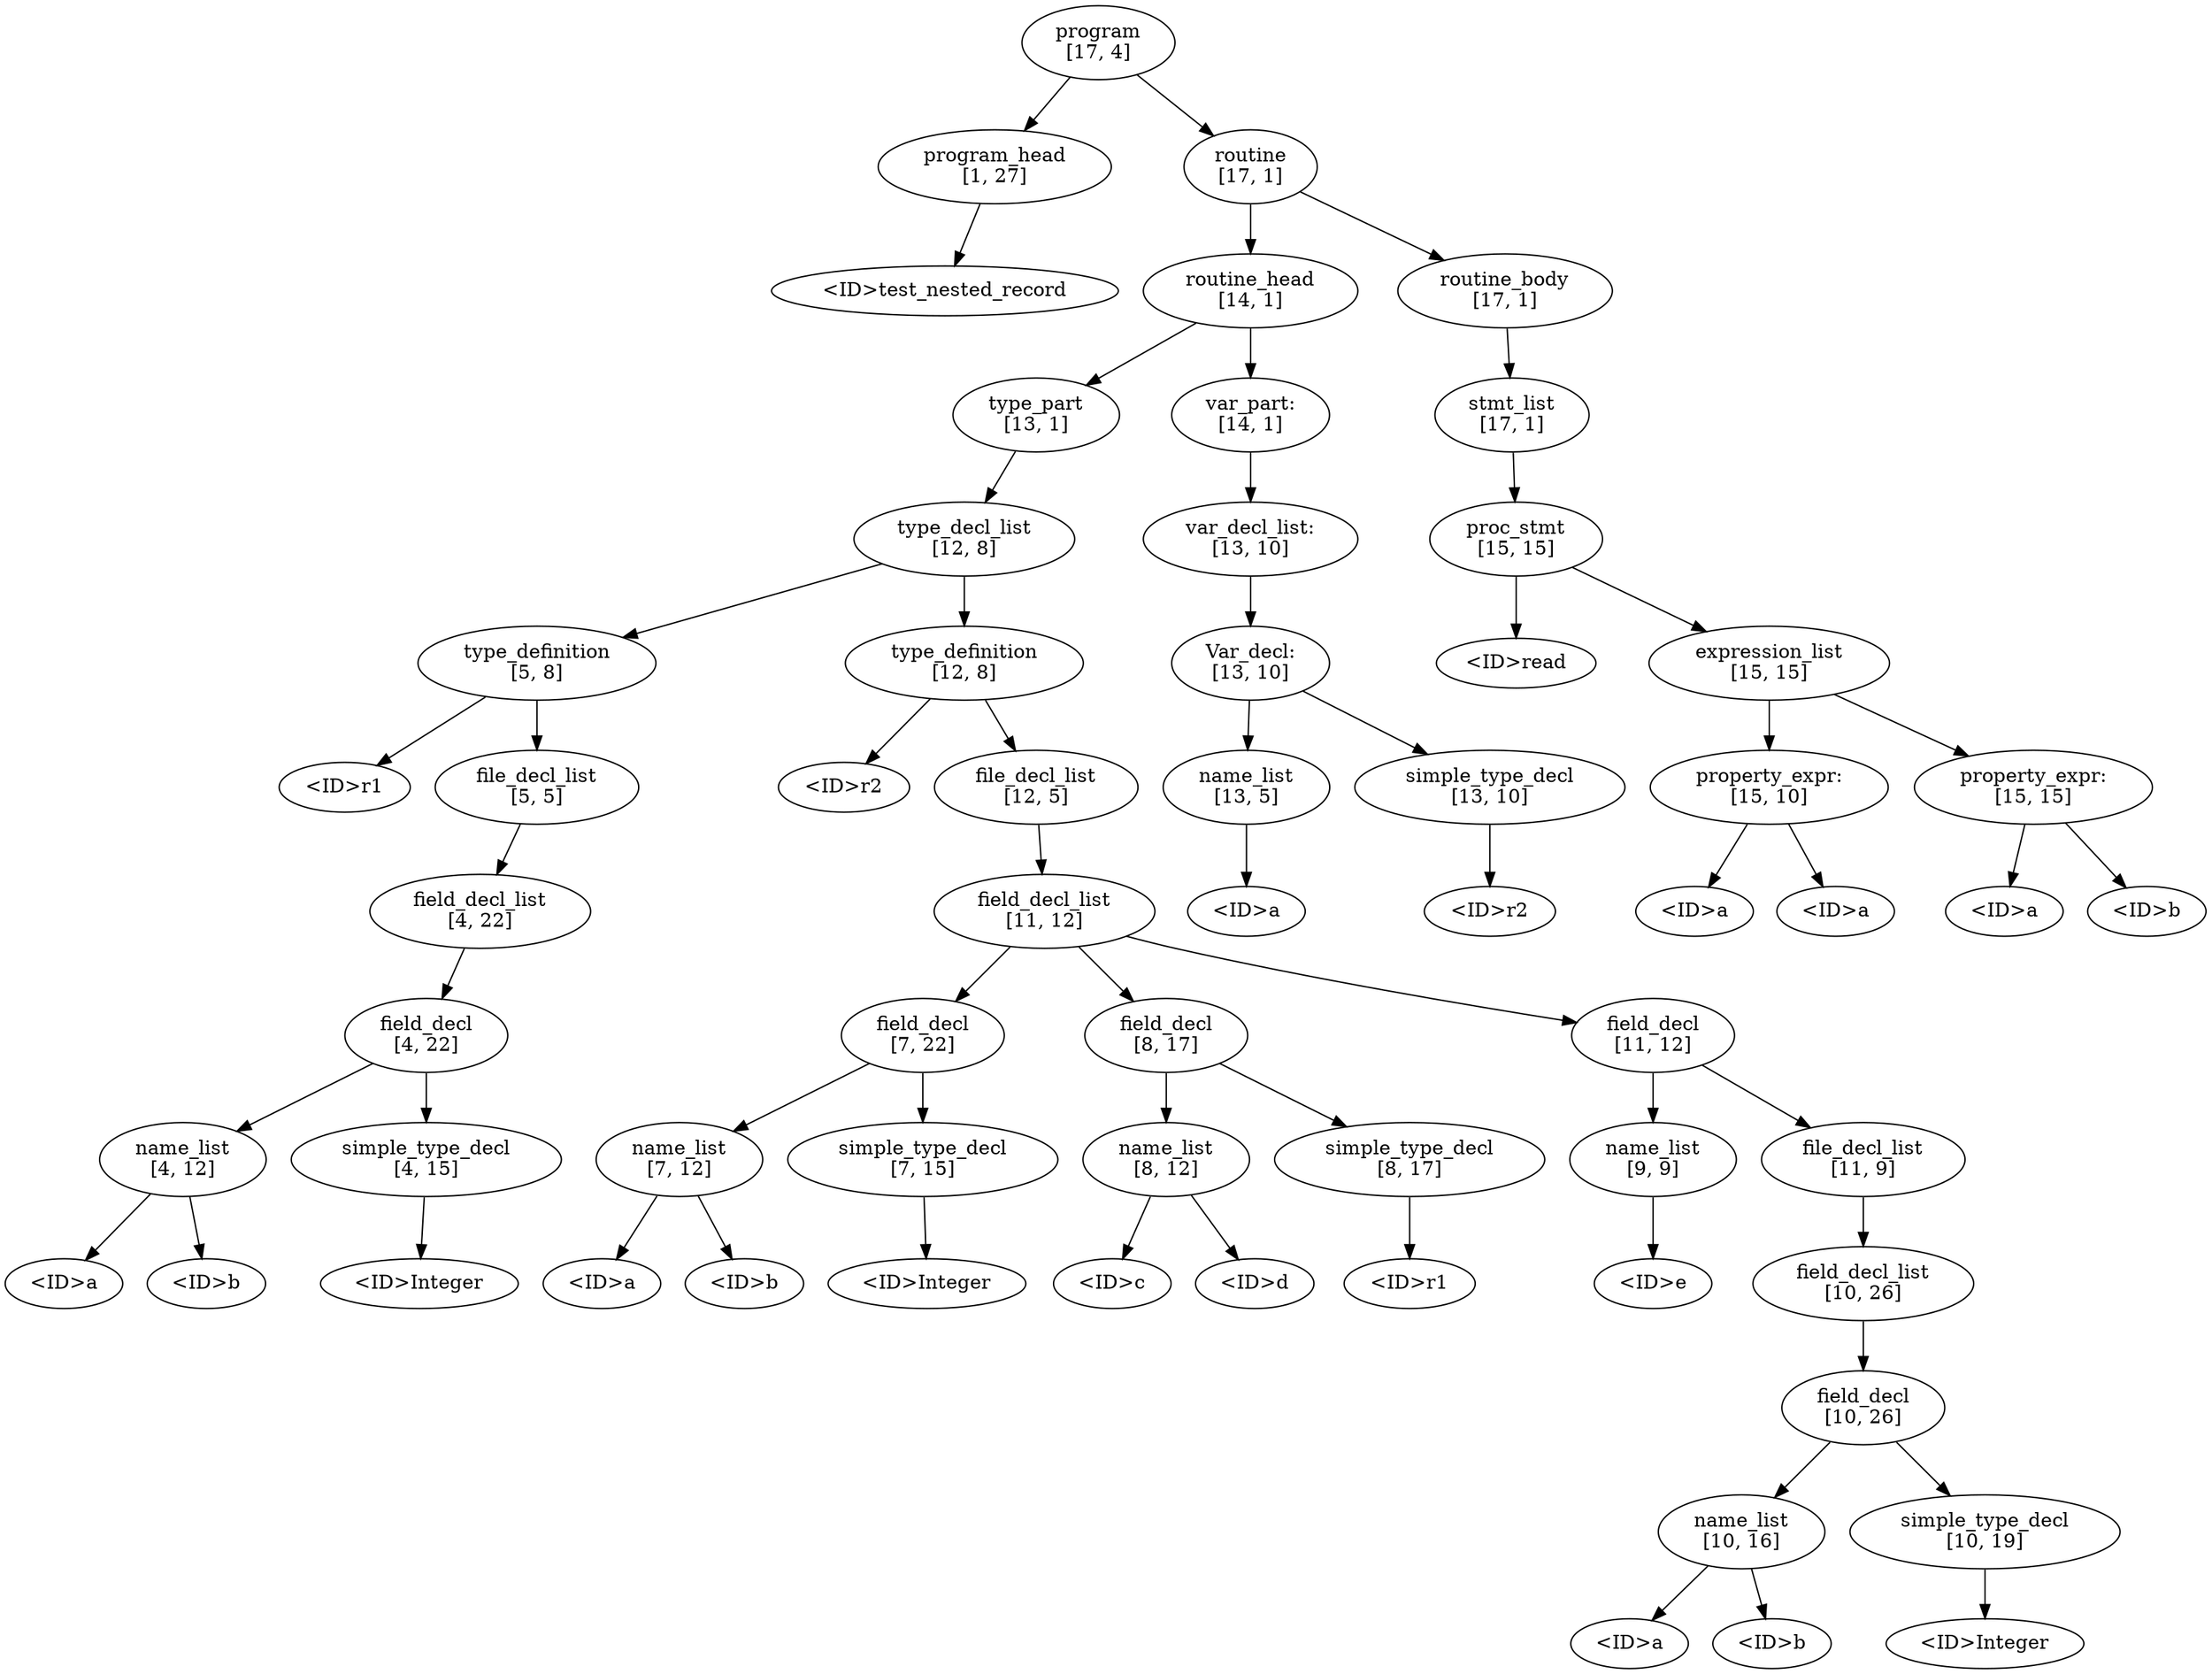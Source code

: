 digraph g {
	node_0->node_1;
	node_1->node_2;
	node_0->node_3;
	node_3->node_4;
	node_4->node_5;
	node_5->node_6;
	node_6->node_7;
	node_7->node_8;
	node_7->node_9;
	node_9->node_10;
	node_10->node_11;
	node_11->node_12;
	node_12->node_13;
	node_12->node_14;
	node_11->node_15;
	node_15->node_16;
	node_6->node_17;
	node_17->node_18;
	node_17->node_19;
	node_19->node_20;
	node_20->node_21;
	node_21->node_22;
	node_22->node_23;
	node_22->node_24;
	node_21->node_25;
	node_25->node_26;
	node_20->node_27;
	node_27->node_28;
	node_28->node_29;
	node_28->node_30;
	node_27->node_31;
	node_31->node_32;
	node_20->node_33;
	node_33->node_34;
	node_34->node_35;
	node_33->node_36;
	node_36->node_37;
	node_37->node_38;
	node_38->node_39;
	node_39->node_40;
	node_39->node_41;
	node_38->node_42;
	node_42->node_43;
	node_4->node_44;
	node_44->node_45;
	node_45->node_46;
	node_46->node_47;
	node_47->node_48;
	node_46->node_49;
	node_49->node_50;
	node_3->node_51;
	node_51->node_52;
	node_52->node_53;
	node_53->node_54;
	node_53->node_55;
	node_55->node_56;
	node_56->node_57;
	node_56->node_58;
	node_55->node_59;
	node_59->node_60;
	node_59->node_61;
	node_0[label="program\n[17, 4]"];
	node_1[label="program_head\n[1, 27]"];
	node_2[label="<ID>test_nested_record"];
	node_3[label="routine\n[17, 1]"];
	node_4[label="routine_head\n[14, 1]"];
	node_5[label="type_part\n[13, 1]"];
	node_6[label="type_decl_list\n[12, 8]"];
	node_7[label="type_definition\n[5, 8]"];
	node_8[label="<ID>r1"];
	node_9[label="file_decl_list\n[5, 5]"];
	node_10[label="field_decl_list\n[4, 22]"];
	node_11[label="field_decl\n[4, 22]"];
	node_12[label="name_list\n[4, 12]"];
	node_13[label="<ID>a"];
	node_14[label="<ID>b"];
	node_15[label="simple_type_decl\n[4, 15]"];
	node_16[label="<ID>Integer"];
	node_17[label="type_definition\n[12, 8]"];
	node_18[label="<ID>r2"];
	node_19[label="file_decl_list\n[12, 5]"];
	node_20[label="field_decl_list\n[11, 12]"];
	node_21[label="field_decl\n[7, 22]"];
	node_22[label="name_list\n[7, 12]"];
	node_23[label="<ID>a"];
	node_24[label="<ID>b"];
	node_25[label="simple_type_decl\n[7, 15]"];
	node_26[label="<ID>Integer"];
	node_27[label="field_decl\n[8, 17]"];
	node_28[label="name_list\n[8, 12]"];
	node_29[label="<ID>c"];
	node_30[label="<ID>d"];
	node_31[label="simple_type_decl\n[8, 17]"];
	node_32[label="<ID>r1"];
	node_33[label="field_decl\n[11, 12]"];
	node_34[label="name_list\n[9, 9]"];
	node_35[label="<ID>e"];
	node_36[label="file_decl_list\n[11, 9]"];
	node_37[label="field_decl_list\n[10, 26]"];
	node_38[label="field_decl\n[10, 26]"];
	node_39[label="name_list\n[10, 16]"];
	node_40[label="<ID>a"];
	node_41[label="<ID>b"];
	node_42[label="simple_type_decl\n[10, 19]"];
	node_43[label="<ID>Integer"];
	node_44[label="var_part:\n[14, 1]"];
	node_45[label="var_decl_list:\n[13, 10]"];
	node_46[label="Var_decl:\n[13, 10]"];
	node_47[label="name_list\n[13, 5]"];
	node_48[label="<ID>a"];
	node_49[label="simple_type_decl\n[13, 10]"];
	node_50[label="<ID>r2"];
	node_51[label="routine_body\n[17, 1]"];
	node_52[label="stmt_list\n[17, 1]"];
	node_53[label="proc_stmt\n[15, 15]"];
	node_54[label="<ID>read"];
	node_55[label="expression_list\n[15, 15]"];
	node_56[label="property_expr:\n[15, 10]"];
	node_57[label="<ID>a"];
	node_58[label="<ID>a"];
	node_59[label="property_expr:\n[15, 15]"];
	node_60[label="<ID>a"];
	node_61[label="<ID>b"];
}